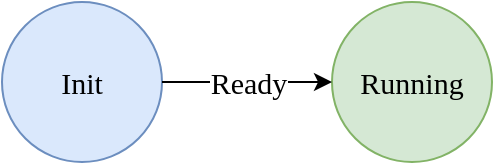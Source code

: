 <mxfile version="26.2.13">
  <diagram name="Page-1" id="kKZ203_DRGcA415Uw_wA">
    <mxGraphModel dx="925" dy="625" grid="1" gridSize="10" guides="1" tooltips="1" connect="1" arrows="1" fold="1" page="1" pageScale="1" pageWidth="850" pageHeight="1100" math="0" shadow="0">
      <root>
        <mxCell id="0" />
        <mxCell id="1" parent="0" />
        <mxCell id="fpVx7SXrOwdGnyiqs3Gp-1" value="&lt;font face=&quot;Times New Roman&quot; style=&quot;font-size: 15px;&quot;&gt;Init&lt;/font&gt;" style="ellipse;whiteSpace=wrap;html=1;aspect=fixed;fillColor=#dae8fc;strokeColor=#6c8ebf;" vertex="1" parent="1">
          <mxGeometry x="180" y="230" width="80" height="80" as="geometry" />
        </mxCell>
        <mxCell id="fpVx7SXrOwdGnyiqs3Gp-2" value="&lt;font face=&quot;Times New Roman&quot; style=&quot;font-size: 15px;&quot;&gt;Running&lt;/font&gt;" style="ellipse;whiteSpace=wrap;html=1;aspect=fixed;fillColor=#d5e8d4;strokeColor=#82b366;" vertex="1" parent="1">
          <mxGeometry x="345" y="230" width="80" height="80" as="geometry" />
        </mxCell>
        <mxCell id="fpVx7SXrOwdGnyiqs3Gp-3" value="" style="endArrow=classic;html=1;rounded=0;exitX=1;exitY=0.5;exitDx=0;exitDy=0;entryX=0;entryY=0.5;entryDx=0;entryDy=0;" edge="1" parent="1" source="fpVx7SXrOwdGnyiqs3Gp-1" target="fpVx7SXrOwdGnyiqs3Gp-2">
          <mxGeometry relative="1" as="geometry">
            <mxPoint x="270" y="360" as="sourcePoint" />
            <mxPoint x="370" y="360" as="targetPoint" />
          </mxGeometry>
        </mxCell>
        <mxCell id="fpVx7SXrOwdGnyiqs3Gp-4" value="&lt;font face=&quot;Times New Roman&quot; style=&quot;font-size: 15px;&quot;&gt;Ready&lt;/font&gt;" style="edgeLabel;resizable=0;html=1;;align=center;verticalAlign=middle;" connectable="0" vertex="1" parent="fpVx7SXrOwdGnyiqs3Gp-3">
          <mxGeometry relative="1" as="geometry" />
        </mxCell>
      </root>
    </mxGraphModel>
  </diagram>
</mxfile>
